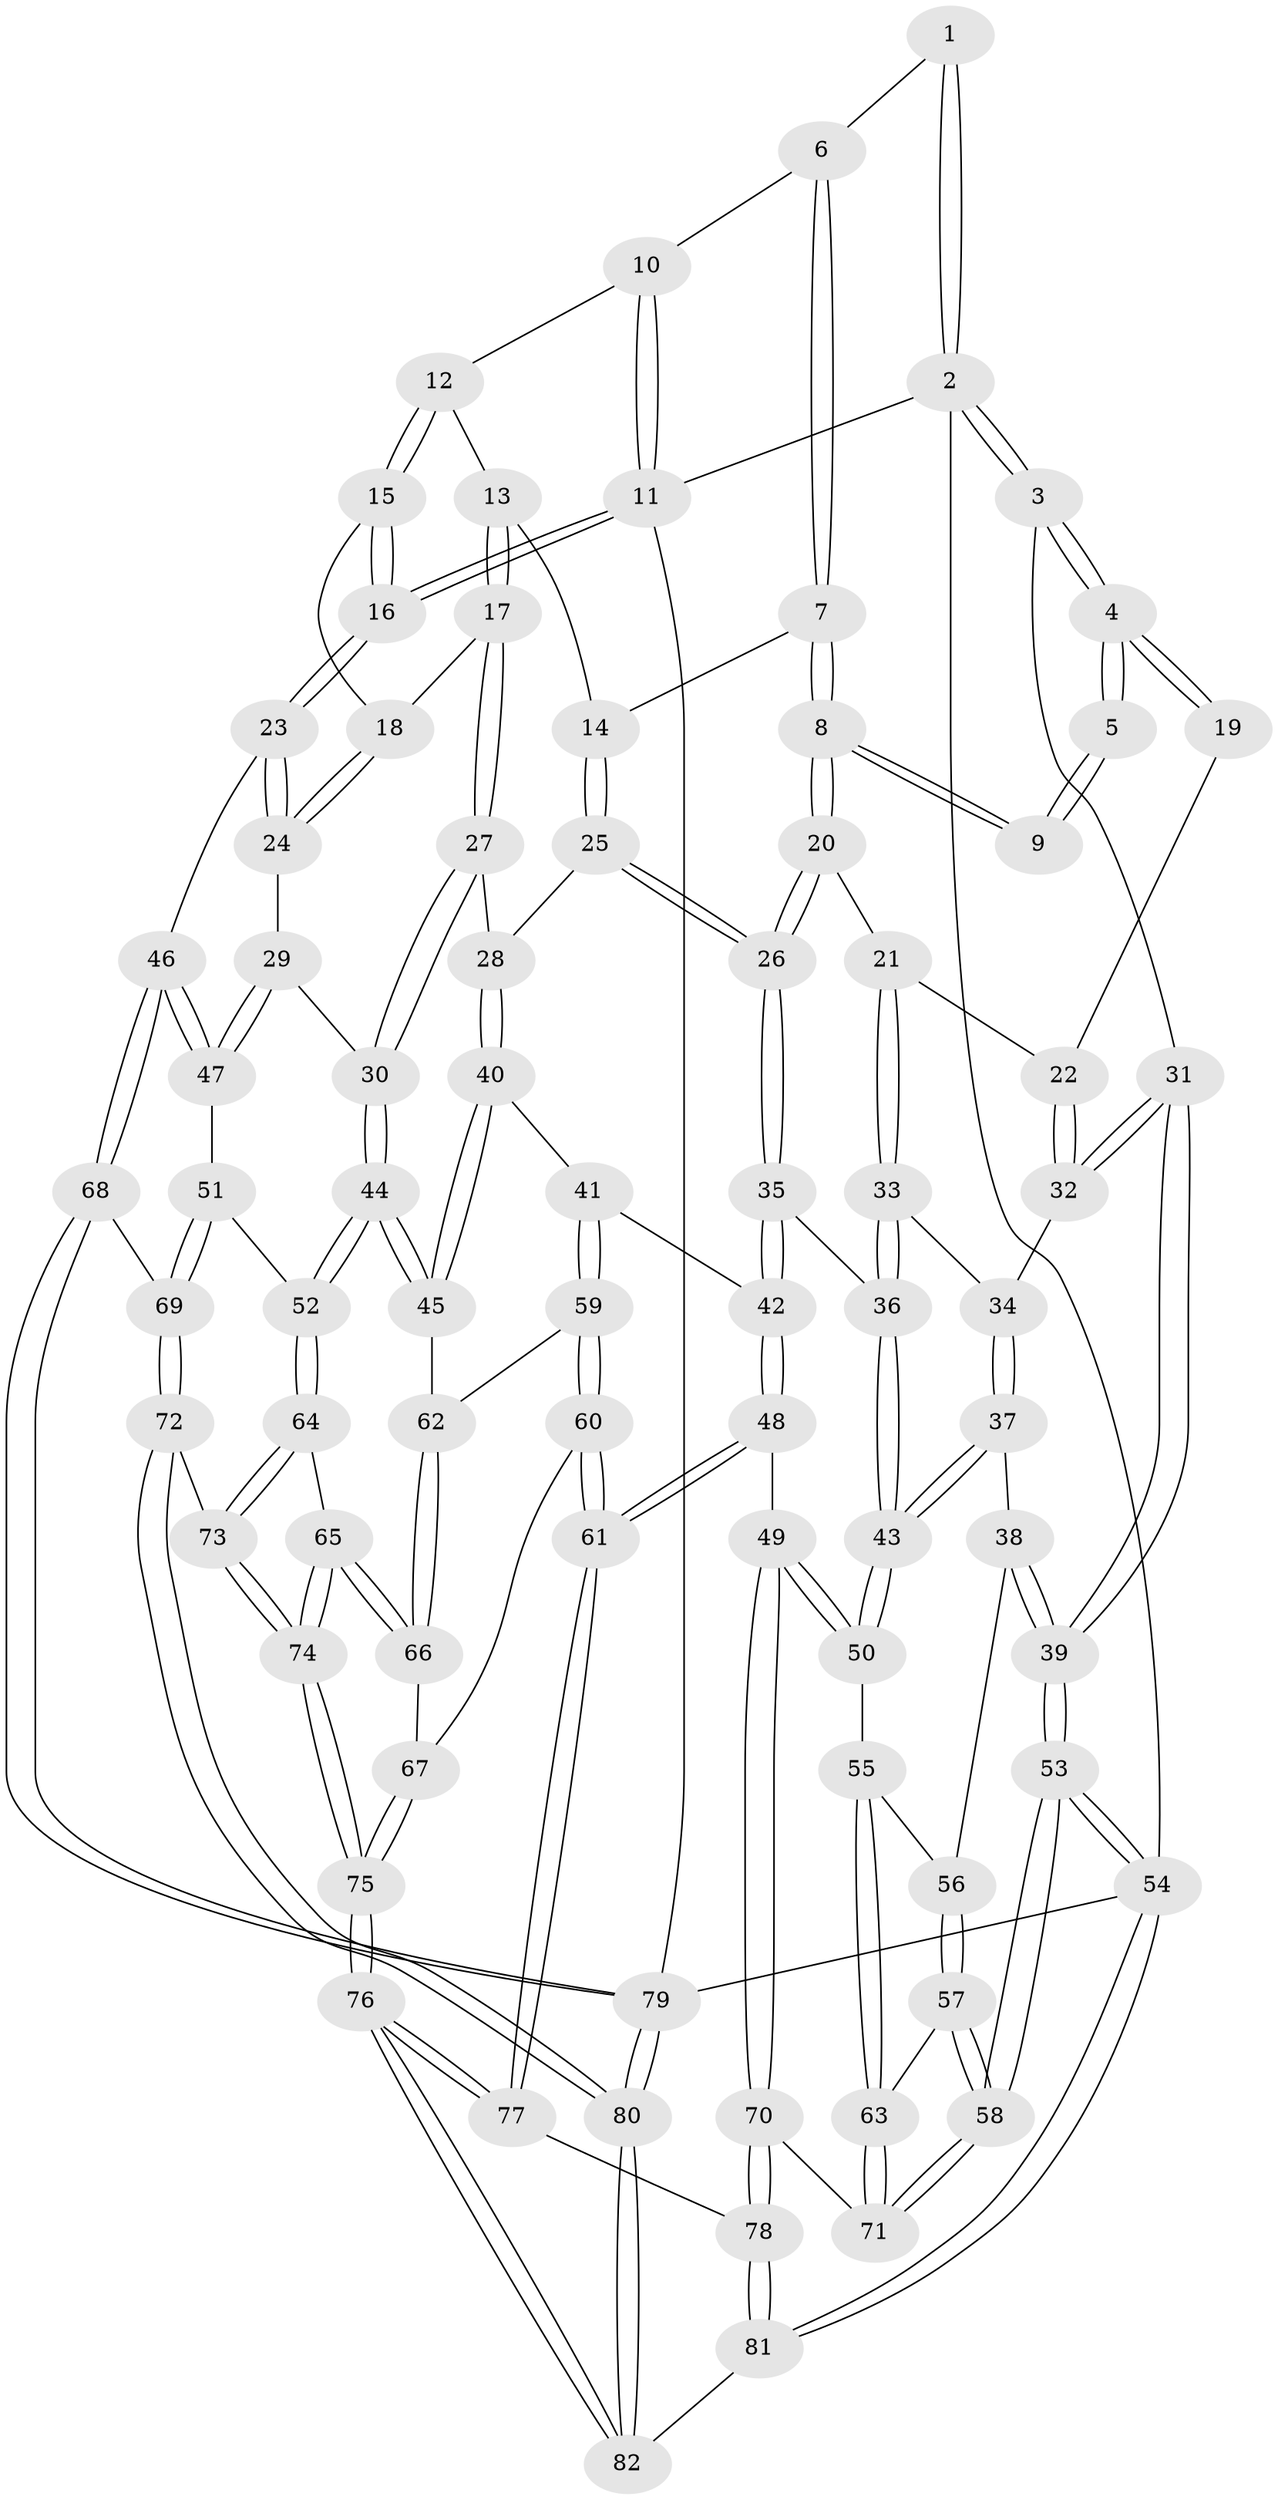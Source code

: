 // coarse degree distribution, {5: 0.2916666666666667, 3: 0.16666666666666666, 6: 0.08333333333333333, 4: 0.3333333333333333, 7: 0.041666666666666664, 8: 0.041666666666666664, 2: 0.041666666666666664}
// Generated by graph-tools (version 1.1) at 2025/21/03/04/25 18:21:15]
// undirected, 82 vertices, 202 edges
graph export_dot {
graph [start="1"]
  node [color=gray90,style=filled];
  1 [pos="+0.18256614127652868+0"];
  2 [pos="+0+0"];
  3 [pos="+0+0.18523947757917505"];
  4 [pos="+0+0.17121579709865464"];
  5 [pos="+0.15689040882311245+0"];
  6 [pos="+0.5525138302235926+0"];
  7 [pos="+0.37802786264925825+0.13084228891135546"];
  8 [pos="+0.2711434712486991+0.188967813736732"];
  9 [pos="+0.17573789448704394+0.11891948125528136"];
  10 [pos="+0.5584355661546061+0"];
  11 [pos="+1+0"];
  12 [pos="+0.5695908331020657+0"];
  13 [pos="+0.5998104855388962+0.13648373739082634"];
  14 [pos="+0.49357495430804926+0.24390001222459182"];
  15 [pos="+0.8532774699645479+0.14370058067856836"];
  16 [pos="+1+0"];
  17 [pos="+0.6892655959862973+0.24332565762290506"];
  18 [pos="+0.8479386594370737+0.17787507854173107"];
  19 [pos="+0.13917038943265786+0.14196716770422818"];
  20 [pos="+0.274779237488064+0.23151590337499045"];
  21 [pos="+0.15811763002467413+0.34824173659582675"];
  22 [pos="+0.05875737244942959+0.30335614960735047"];
  23 [pos="+1+0.44214991414433275"];
  24 [pos="+0.9915775389622578+0.41064332332174086"];
  25 [pos="+0.4858754004663398+0.4008818841624144"];
  26 [pos="+0.4127987369114348+0.4184858021061363"];
  27 [pos="+0.6424627679242764+0.4192261966947321"];
  28 [pos="+0.5645179679459826+0.42136420784761225"];
  29 [pos="+0.9011757406705481+0.44127047057644325"];
  30 [pos="+0.7301333189455853+0.4788504456601965"];
  31 [pos="+0+0.3390455737862188"];
  32 [pos="+0+0.3429272106916037"];
  33 [pos="+0.18162576255383467+0.4719630848119942"];
  34 [pos="+0.14112129174807017+0.4839035328455655"];
  35 [pos="+0.3557142154702602+0.48420530987718347"];
  36 [pos="+0.2623165636596318+0.5077047053254322"];
  37 [pos="+0.06668171556890011+0.5568137278157302"];
  38 [pos="+0.007226017450185671+0.5911145814993649"];
  39 [pos="+0+0.5565440120404367"];
  40 [pos="+0.5293221327633273+0.6485905593484109"];
  41 [pos="+0.4945498246907982+0.6631073656877432"];
  42 [pos="+0.41161640722372445+0.6355109207341103"];
  43 [pos="+0.21128239519228695+0.6721009222925477"];
  44 [pos="+0.7134613619623594+0.6778017195515805"];
  45 [pos="+0.6617428944071831+0.683144888613952"];
  46 [pos="+1+0.6262065277906953"];
  47 [pos="+0.8672163963796717+0.6489680539301664"];
  48 [pos="+0.328342240726247+0.760424453155671"];
  49 [pos="+0.23815523468095895+0.7388418700309386"];
  50 [pos="+0.20815246343210494+0.7016807705948207"];
  51 [pos="+0.7918632946476066+0.7069254447437651"];
  52 [pos="+0.7188131553975599+0.6855015424893531"];
  53 [pos="+0+0.9016659225567223"];
  54 [pos="+0+1"];
  55 [pos="+0.12915311529784276+0.7076316327830267"];
  56 [pos="+0.05905707389005125+0.6619570569634998"];
  57 [pos="+0+0.7983717821348584"];
  58 [pos="+0+0.8524281971241102"];
  59 [pos="+0.4975189127306927+0.7454720974304673"];
  60 [pos="+0.4702461441193097+0.8002823449466668"];
  61 [pos="+0.38352767404388033+0.8368431914017065"];
  62 [pos="+0.5782915692484418+0.7567566614199512"];
  63 [pos="+0.07760762033813927+0.7756174046875982"];
  64 [pos="+0.698497604030312+0.8115093524703945"];
  65 [pos="+0.6318058612836639+0.861593479438916"];
  66 [pos="+0.5723433247145217+0.8173422006514849"];
  67 [pos="+0.5172500794688044+0.8228753921167652"];
  68 [pos="+1+0.7088881468756316"];
  69 [pos="+0.8888041906646189+0.775344493736869"];
  70 [pos="+0.1605334642274051+0.8988706546467315"];
  71 [pos="+0.14921128886574683+0.8927038627431746"];
  72 [pos="+0.8337227715484997+0.9404481539748069"];
  73 [pos="+0.8095024146829568+0.9303961583600237"];
  74 [pos="+0.5933604171766201+0.9783752278063149"];
  75 [pos="+0.5613325714403747+1"];
  76 [pos="+0.5447144985810256+1"];
  77 [pos="+0.3824277521866143+0.8567765317470188"];
  78 [pos="+0.2062411489607117+1"];
  79 [pos="+1+1"];
  80 [pos="+1+1"];
  81 [pos="+0.1701441759766989+1"];
  82 [pos="+0.5304609602406501+1"];
  1 -- 2;
  1 -- 2;
  1 -- 6;
  2 -- 3;
  2 -- 3;
  2 -- 11;
  2 -- 54;
  3 -- 4;
  3 -- 4;
  3 -- 31;
  4 -- 5;
  4 -- 5;
  4 -- 19;
  4 -- 19;
  5 -- 9;
  5 -- 9;
  6 -- 7;
  6 -- 7;
  6 -- 10;
  7 -- 8;
  7 -- 8;
  7 -- 14;
  8 -- 9;
  8 -- 9;
  8 -- 20;
  8 -- 20;
  10 -- 11;
  10 -- 11;
  10 -- 12;
  11 -- 16;
  11 -- 16;
  11 -- 79;
  12 -- 13;
  12 -- 15;
  12 -- 15;
  13 -- 14;
  13 -- 17;
  13 -- 17;
  14 -- 25;
  14 -- 25;
  15 -- 16;
  15 -- 16;
  15 -- 18;
  16 -- 23;
  16 -- 23;
  17 -- 18;
  17 -- 27;
  17 -- 27;
  18 -- 24;
  18 -- 24;
  19 -- 22;
  20 -- 21;
  20 -- 26;
  20 -- 26;
  21 -- 22;
  21 -- 33;
  21 -- 33;
  22 -- 32;
  22 -- 32;
  23 -- 24;
  23 -- 24;
  23 -- 46;
  24 -- 29;
  25 -- 26;
  25 -- 26;
  25 -- 28;
  26 -- 35;
  26 -- 35;
  27 -- 28;
  27 -- 30;
  27 -- 30;
  28 -- 40;
  28 -- 40;
  29 -- 30;
  29 -- 47;
  29 -- 47;
  30 -- 44;
  30 -- 44;
  31 -- 32;
  31 -- 32;
  31 -- 39;
  31 -- 39;
  32 -- 34;
  33 -- 34;
  33 -- 36;
  33 -- 36;
  34 -- 37;
  34 -- 37;
  35 -- 36;
  35 -- 42;
  35 -- 42;
  36 -- 43;
  36 -- 43;
  37 -- 38;
  37 -- 43;
  37 -- 43;
  38 -- 39;
  38 -- 39;
  38 -- 56;
  39 -- 53;
  39 -- 53;
  40 -- 41;
  40 -- 45;
  40 -- 45;
  41 -- 42;
  41 -- 59;
  41 -- 59;
  42 -- 48;
  42 -- 48;
  43 -- 50;
  43 -- 50;
  44 -- 45;
  44 -- 45;
  44 -- 52;
  44 -- 52;
  45 -- 62;
  46 -- 47;
  46 -- 47;
  46 -- 68;
  46 -- 68;
  47 -- 51;
  48 -- 49;
  48 -- 61;
  48 -- 61;
  49 -- 50;
  49 -- 50;
  49 -- 70;
  49 -- 70;
  50 -- 55;
  51 -- 52;
  51 -- 69;
  51 -- 69;
  52 -- 64;
  52 -- 64;
  53 -- 54;
  53 -- 54;
  53 -- 58;
  53 -- 58;
  54 -- 81;
  54 -- 81;
  54 -- 79;
  55 -- 56;
  55 -- 63;
  55 -- 63;
  56 -- 57;
  56 -- 57;
  57 -- 58;
  57 -- 58;
  57 -- 63;
  58 -- 71;
  58 -- 71;
  59 -- 60;
  59 -- 60;
  59 -- 62;
  60 -- 61;
  60 -- 61;
  60 -- 67;
  61 -- 77;
  61 -- 77;
  62 -- 66;
  62 -- 66;
  63 -- 71;
  63 -- 71;
  64 -- 65;
  64 -- 73;
  64 -- 73;
  65 -- 66;
  65 -- 66;
  65 -- 74;
  65 -- 74;
  66 -- 67;
  67 -- 75;
  67 -- 75;
  68 -- 69;
  68 -- 79;
  68 -- 79;
  69 -- 72;
  69 -- 72;
  70 -- 71;
  70 -- 78;
  70 -- 78;
  72 -- 73;
  72 -- 80;
  72 -- 80;
  73 -- 74;
  73 -- 74;
  74 -- 75;
  74 -- 75;
  75 -- 76;
  75 -- 76;
  76 -- 77;
  76 -- 77;
  76 -- 82;
  76 -- 82;
  77 -- 78;
  78 -- 81;
  78 -- 81;
  79 -- 80;
  79 -- 80;
  80 -- 82;
  80 -- 82;
  81 -- 82;
}
